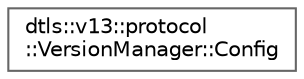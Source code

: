 digraph "Graphical Class Hierarchy"
{
 // LATEX_PDF_SIZE
  bgcolor="transparent";
  edge [fontname=Helvetica,fontsize=10,labelfontname=Helvetica,labelfontsize=10];
  node [fontname=Helvetica,fontsize=10,shape=box,height=0.2,width=0.4];
  rankdir="LR";
  Node0 [id="Node000000",label="dtls::v13::protocol\l::VersionManager::Config",height=0.2,width=0.4,color="grey40", fillcolor="white", style="filled",URL="$structdtls_1_1v13_1_1protocol_1_1VersionManager_1_1Config.html",tooltip="Configuration for version manager."];
}
